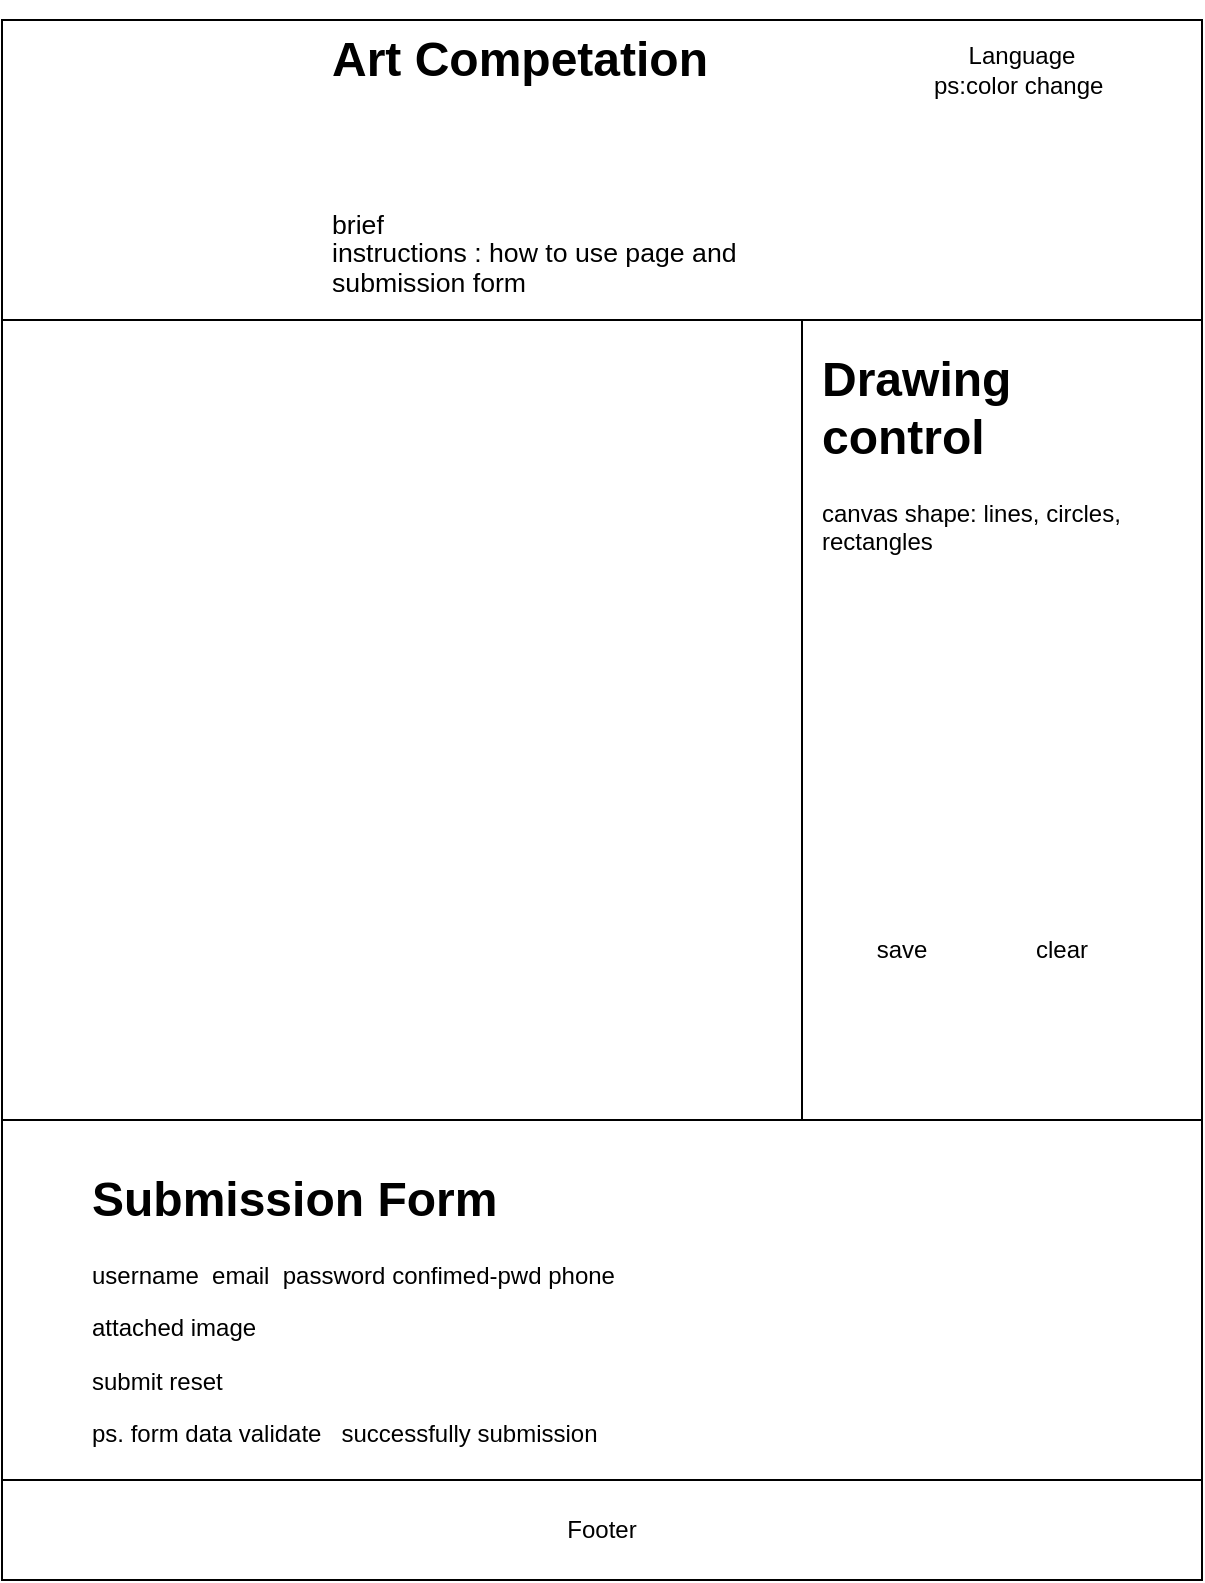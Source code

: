 <mxfile version="17.2.4" type="github"><diagram id="NcoY_xX9pSgn1Li-ol0K" name="Page-1"><mxGraphModel dx="780" dy="1055" grid="1" gridSize="10" guides="1" tooltips="1" connect="1" arrows="1" fold="1" page="1" pageScale="1" pageWidth="827" pageHeight="1169" math="0" shadow="0"><root><mxCell id="0"/><mxCell id="1" parent="0"/><mxCell id="wIqcMvWtxj24aQTZgoBh-1" value="&lt;h1&gt;&lt;br&gt;&lt;/h1&gt;" style="rounded=0;whiteSpace=wrap;html=1;" vertex="1" parent="1"><mxGeometry x="60" y="50" width="600" height="150" as="geometry"/></mxCell><mxCell id="wIqcMvWtxj24aQTZgoBh-2" value="&lt;h1&gt;Art Competation&lt;/h1&gt;&lt;h1&gt;&lt;br&gt;&lt;/h1&gt;&lt;div&gt;&lt;span lang=&quot;EN-US&quot; style=&quot;font-size: 10.0pt ; line-height: 107% ; font-family: &amp;#34;arial&amp;#34; , sans-serif&quot;&gt;brief&lt;br/&gt;instructions : how to use page and submission form&lt;/span&gt;&lt;br&gt;&lt;/div&gt;&lt;p&gt;&lt;br&gt;&lt;/p&gt;" style="text;html=1;strokeColor=none;fillColor=none;spacing=5;spacingTop=-20;whiteSpace=wrap;overflow=hidden;rounded=0;" vertex="1" parent="1"><mxGeometry x="220" y="50" width="280" height="140" as="geometry"/></mxCell><mxCell id="wIqcMvWtxj24aQTZgoBh-3" value="" style="whiteSpace=wrap;html=1;aspect=fixed;" vertex="1" parent="1"><mxGeometry x="60" y="200" width="400" height="400" as="geometry"/></mxCell><mxCell id="wIqcMvWtxj24aQTZgoBh-4" value="" style="rounded=0;whiteSpace=wrap;html=1;" vertex="1" parent="1"><mxGeometry x="460" y="200" width="200" height="400" as="geometry"/></mxCell><mxCell id="wIqcMvWtxj24aQTZgoBh-9" value="&lt;h1&gt;Drawing control&lt;/h1&gt;&lt;p&gt;canvas shape: lines, circles, rectangles&lt;/p&gt;&lt;p&gt;size&lt;/p&gt;&lt;p&gt;position&lt;/p&gt;&lt;p&gt;color&lt;/p&gt;&lt;p&gt;fill color&lt;/p&gt;" style="text;html=1;strokeColor=none;fillColor=none;spacing=5;spacingTop=-20;whiteSpace=wrap;overflow=hidden;rounded=0;" vertex="1" parent="1"><mxGeometry x="465" y="210" width="190" height="120" as="geometry"/></mxCell><mxCell id="wIqcMvWtxj24aQTZgoBh-11" value="save" style="text;html=1;strokeColor=none;fillColor=none;align=center;verticalAlign=middle;whiteSpace=wrap;rounded=0;" vertex="1" parent="1"><mxGeometry x="480" y="500" width="60" height="30" as="geometry"/></mxCell><mxCell id="wIqcMvWtxj24aQTZgoBh-12" value="clear" style="text;html=1;strokeColor=none;fillColor=none;align=center;verticalAlign=middle;whiteSpace=wrap;rounded=0;" vertex="1" parent="1"><mxGeometry x="560" y="500" width="60" height="30" as="geometry"/></mxCell><mxCell id="wIqcMvWtxj24aQTZgoBh-13" value="" style="rounded=0;whiteSpace=wrap;html=1;" vertex="1" parent="1"><mxGeometry x="60" y="600" width="600" height="180" as="geometry"/></mxCell><mxCell id="wIqcMvWtxj24aQTZgoBh-15" value="&lt;h1&gt;Submission Form&lt;/h1&gt;&lt;p&gt;username&amp;nbsp; email&amp;nbsp; password confimed-pwd&amp;nbsp;&lt;span&gt;phone&lt;/span&gt;&lt;/p&gt;attached image&lt;br&gt;&lt;p&gt;submit reset&lt;/p&gt;&lt;p&gt;ps. form data validate&amp;nbsp; &amp;nbsp;successfully submission&lt;/p&gt;&lt;p&gt;&lt;br&gt;&lt;/p&gt;" style="text;html=1;strokeColor=none;fillColor=none;spacing=5;spacingTop=-20;whiteSpace=wrap;overflow=hidden;rounded=0;" vertex="1" parent="1"><mxGeometry x="100" y="620" width="360" height="150" as="geometry"/></mxCell><mxCell id="wIqcMvWtxj24aQTZgoBh-17" value="Footer" style="rounded=0;whiteSpace=wrap;html=1;" vertex="1" parent="1"><mxGeometry x="60" y="780" width="600" height="50" as="geometry"/></mxCell><mxCell id="wIqcMvWtxj24aQTZgoBh-20" value="Language&lt;br&gt;ps:color change&amp;nbsp;" style="text;html=1;strokeColor=none;fillColor=none;align=center;verticalAlign=middle;whiteSpace=wrap;rounded=0;" vertex="1" parent="1"><mxGeometry x="510" y="60" width="120" height="30" as="geometry"/></mxCell></root></mxGraphModel></diagram></mxfile>